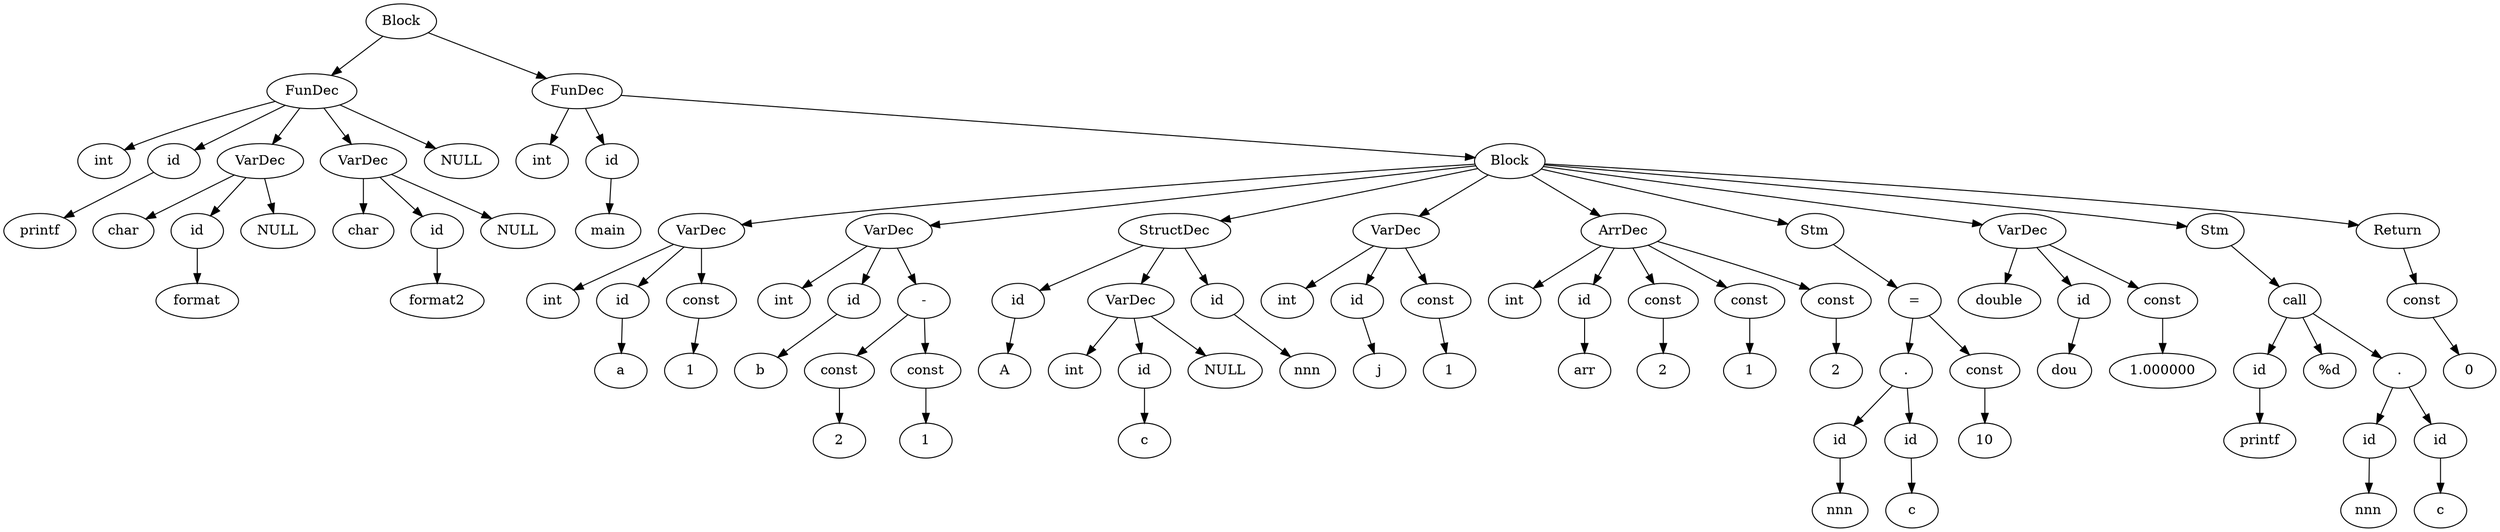 digraph absynTree{
	Block1 [label = "Block"];
	FunctionDeclaration1 [label = "FunDec"];
	Const1 [label = "int"];
	Identifier1 [label = "id"];
	Const2 [label = "printf"];
	VariableDeclaration1 [label = "VarDec"];
	Const3 [label = "char"];
	Identifier2 [label = "id"];
	Const4 [label = "format"];
	NULL1 [label = "NULL"];
	VariableDeclaration2 [label = "VarDec"];
	Const5 [label = "char"];
	Identifier3 [label = "id"];
	Const6 [label = "format2"];
	NULL2 [label = "NULL"];
	NULL3 [label = "NULL"];
	FunctionDeclaration2 [label = "FunDec"];
	Const7 [label = "int"];
	Identifier4 [label = "id"];
	Const8 [label = "main"];
	Block2 [label = "Block"];
	VariableDeclaration3 [label = "VarDec"];
	Const9 [label = "int"];
	Identifier5 [label = "id"];
	Const10 [label = "a"];
	Integer1 [label = "const"];
	Const11 [label = "1"];
	VariableDeclaration4 [label = "VarDec"];
	Const12 [label = "int"];
	Identifier6 [label = "id"];
	Const13 [label = "b"];
	BinaryOperation1 [label = "-"];
	Integer2 [label = "const"];
	Const14 [label = "2"];
	Integer3 [label = "const"];
	Const15 [label = "1"];
	StructDeclaration1 [label = "StructDec"];
	Identifier7 [label = "id"];
	Const16 [label = "A"];
	VariableDeclaration5 [label = "VarDec"];
	Const17 [label = "int"];
	Identifier8 [label = "id"];
	Const18 [label = "c"];
	NULL4 [label = "NULL"];
	Identifier9 [label = "id"];
	Const19 [label = "nnn"];
	VariableDeclaration6 [label = "VarDec"];
	Const20 [label = "int"];
	Identifier10 [label = "id"];
	Const21 [label = "j"];
	Integer4 [label = "const"];
	Const22 [label = "1"];
	ArrayDeclaration1 [label = "ArrDec"];
	Const23 [label = "int"];
	Identifier11 [label = "id"];
	Const24 [label = "arr"];
	Integer5 [label = "const"];
	Const25 [label = "2"];
	Integer6 [label = "const"];
	Const26 [label = "1"];
	Integer7 [label = "const"];
	Const27 [label = "2"];
	Statement1 [label = "Stm"];
	Assignment1 [label = "="];
	StructMember1 [label = "."];
	Identifier12 [label = "id"];
	Const28 [label = "nnn"];
	Identifier13 [label = "id"];
	Const29 [label = "c"];
	Integer8 [label = "const"];
	Const30 [label = "10"];
	VariableDeclaration7 [label = "VarDec"];
	Const31 [label = "double"];
	Identifier14 [label = "id"];
	Const32 [label = "dou"];
	Double1 [label = "const"];
	Const33 [label = "1.000000"];
	Statement2 [label = "Stm"];
	FunctionCall1 [label = "call"];
	Identifier15 [label = "id"];
	Const34 [label = "printf"];
	Const35 [label = "%d"];
	StructMember2 [label = "."];
	Identifier16 [label = "id"];
	Const36 [label = "nnn"];
	Identifier17 [label = "id"];
	Const37 [label = "c"];
	Statement3 [label = "Return"];
	Integer9 [label = "const"];
	Const38 [label = "0"];
	FunctionDeclaration1 -> Const1;
	Identifier1 -> Const2;
	FunctionDeclaration1 -> Identifier1;
	VariableDeclaration1 -> Const3;
	Identifier2 -> Const4;
	VariableDeclaration1 -> Identifier2;
	VariableDeclaration1 -> NULL1;
	FunctionDeclaration1 -> VariableDeclaration1;
	VariableDeclaration2 -> Const5;
	Identifier3 -> Const6;
	VariableDeclaration2 -> Identifier3;
	VariableDeclaration2 -> NULL2;
	FunctionDeclaration1 -> VariableDeclaration2;
	FunctionDeclaration1 -> NULL3;
	Block1 -> FunctionDeclaration1;
	FunctionDeclaration2 -> Const7;
	Identifier4 -> Const8;
	FunctionDeclaration2 -> Identifier4;
	VariableDeclaration3 -> Const9;
	Identifier5 -> Const10;
	VariableDeclaration3 -> Identifier5;
	Integer1 -> Const11;
	VariableDeclaration3 -> Integer1;
	Block2 -> VariableDeclaration3;
	VariableDeclaration4 -> Const12;
	Identifier6 -> Const13;
	VariableDeclaration4 -> Identifier6;
	Integer2 -> Const14;
	BinaryOperation1 -> Integer2;
	Integer3 -> Const15;
	BinaryOperation1 -> Integer3;
	VariableDeclaration4 -> BinaryOperation1;
	Block2 -> VariableDeclaration4;
	Identifier7 -> Const16;
	StructDeclaration1 -> Identifier7;
	VariableDeclaration5 -> Const17;
	Identifier8 -> Const18;
	VariableDeclaration5 -> Identifier8;
	VariableDeclaration5 -> NULL4;
	StructDeclaration1 -> VariableDeclaration5;
	Identifier9 -> Const19;
	StructDeclaration1 -> Identifier9;
	Block2 -> StructDeclaration1;
	VariableDeclaration6 -> Const20;
	Identifier10 -> Const21;
	VariableDeclaration6 -> Identifier10;
	Integer4 -> Const22;
	VariableDeclaration6 -> Integer4;
	Block2 -> VariableDeclaration6;
	ArrayDeclaration1 -> Const23;
	Identifier11 -> Const24;
	ArrayDeclaration1 -> Identifier11;
	Integer5 -> Const25;
	ArrayDeclaration1 -> Integer5;
	Integer6 -> Const26;
	ArrayDeclaration1 -> Integer6;
	Integer7 -> Const27;
	ArrayDeclaration1 -> Integer7;
	Block2 -> ArrayDeclaration1;
	Identifier12 -> Const28;
	StructMember1 -> Identifier12;
	Identifier13 -> Const29;
	StructMember1 -> Identifier13;
	Assignment1 -> StructMember1;
	Integer8 -> Const30;
	Assignment1 -> Integer8;
	Statement1 -> Assignment1;
	Block2 -> Statement1;
	VariableDeclaration7 -> Const31;
	Identifier14 -> Const32;
	VariableDeclaration7 -> Identifier14;
	Double1 -> Const33;
	VariableDeclaration7 -> Double1;
	Block2 -> VariableDeclaration7;
	Identifier15 -> Const34;
	FunctionCall1 -> Identifier15;
	FunctionCall1 -> Const35;
	Identifier16 -> Const36;
	StructMember2 -> Identifier16;
	Identifier17 -> Const37;
	StructMember2 -> Identifier17;
	FunctionCall1 -> StructMember2;
	Statement2 -> FunctionCall1;
	Block2 -> Statement2;
	Integer9 -> Const38;
	Statement3 -> Integer9;
	Block2 -> Statement3;
	FunctionDeclaration2 -> Block2;
	Block1 -> FunctionDeclaration2;
}